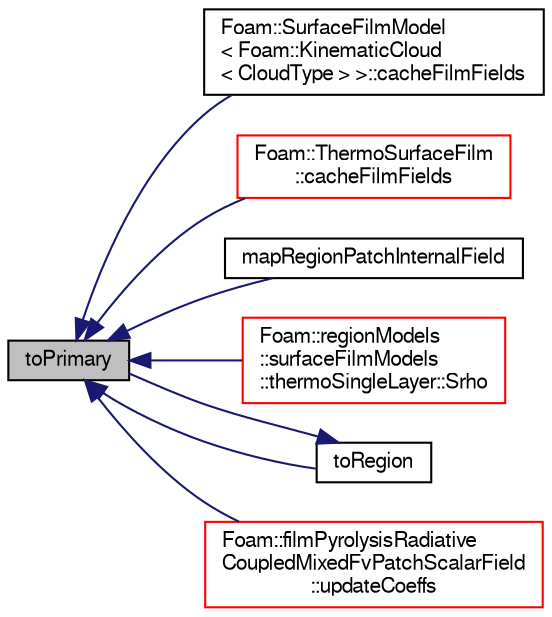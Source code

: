 digraph "toPrimary"
{
  bgcolor="transparent";
  edge [fontname="FreeSans",fontsize="10",labelfontname="FreeSans",labelfontsize="10"];
  node [fontname="FreeSans",fontsize="10",shape=record];
  rankdir="LR";
  Node1617 [label="toPrimary",height=0.2,width=0.4,color="black", fillcolor="grey75", style="filled", fontcolor="black"];
  Node1617 -> Node1618 [dir="back",color="midnightblue",fontsize="10",style="solid",fontname="FreeSans"];
  Node1618 [label="Foam::SurfaceFilmModel\l\< Foam::KinematicCloud\l\< CloudType \> \>::cacheFilmFields",height=0.2,width=0.4,color="black",URL="$a23778.html#a7b1f5e291b5fcc2c999e62871d73d418",tooltip="Cache the film fields in preparation for injection. "];
  Node1617 -> Node1619 [dir="back",color="midnightblue",fontsize="10",style="solid",fontname="FreeSans"];
  Node1619 [label="Foam::ThermoSurfaceFilm\l::cacheFilmFields",height=0.2,width=0.4,color="red",URL="$a24374.html#a7b1f5e291b5fcc2c999e62871d73d418",tooltip="Cache the film fields in preparation for injection. "];
  Node1617 -> Node1623 [dir="back",color="midnightblue",fontsize="10",style="solid",fontname="FreeSans"];
  Node1623 [label="mapRegionPatchInternalField",height=0.2,width=0.4,color="black",URL="$a28998.html#a65cb6f14307ecf47f35f1f7e60e8da17"];
  Node1617 -> Node1624 [dir="back",color="midnightblue",fontsize="10",style="solid",fontname="FreeSans"];
  Node1624 [label="Foam::regionModels\l::surfaceFilmModels\l::thermoSingleLayer::Srho",height=0.2,width=0.4,color="red",URL="$a29182.html#a0fd34d9be91b7ae55aec9d00e630b9b6",tooltip="Return total mass source - Eulerian phase only. "];
  Node1617 -> Node1626 [dir="back",color="midnightblue",fontsize="10",style="solid",fontname="FreeSans"];
  Node1626 [label="toRegion",height=0.2,width=0.4,color="black",URL="$a28998.html#ab8a36c74a68dd829699b84bab8923ed1",tooltip="Convert a primary region field to the local region. "];
  Node1626 -> Node1617 [dir="back",color="midnightblue",fontsize="10",style="solid",fontname="FreeSans"];
  Node1617 -> Node1627 [dir="back",color="midnightblue",fontsize="10",style="solid",fontname="FreeSans"];
  Node1627 [label="Foam::filmPyrolysisRadiative\lCoupledMixedFvPatchScalarField\l::updateCoeffs",height=0.2,width=0.4,color="red",URL="$a28982.html#a7e24eafac629d3733181cd942d4c902f",tooltip="Update the coefficients associated with the patch field. "];
}
